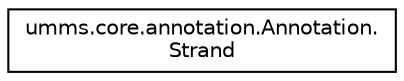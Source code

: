 digraph "Graphical Class Hierarchy"
{
  edge [fontname="Helvetica",fontsize="10",labelfontname="Helvetica",labelfontsize="10"];
  node [fontname="Helvetica",fontsize="10",shape=record];
  rankdir="LR";
  Node1 [label="umms.core.annotation.Annotation.\lStrand",height=0.2,width=0.4,color="black", fillcolor="white", style="filled",URL="$enumumms_1_1core_1_1annotation_1_1_annotation_1_1_strand.html"];
}
